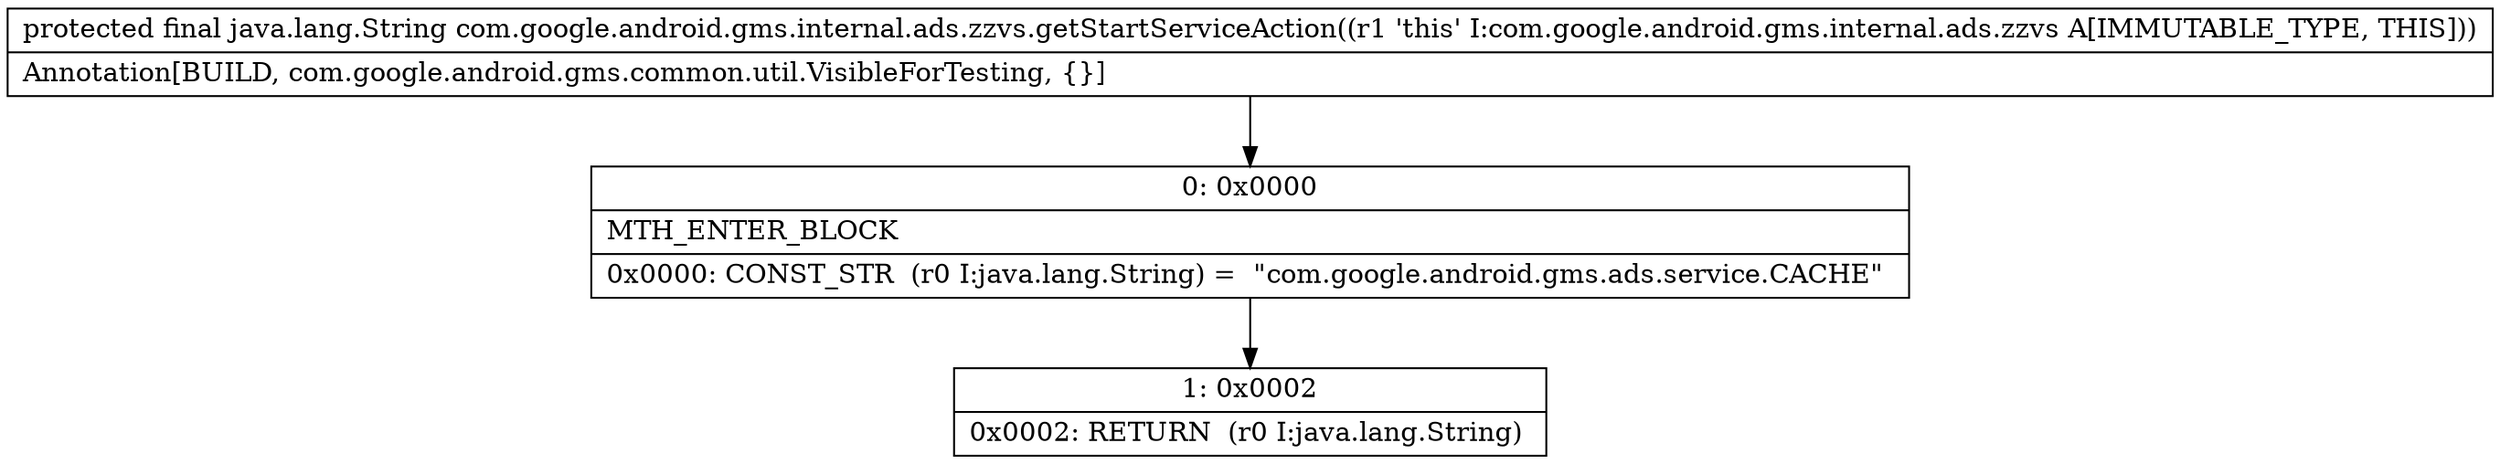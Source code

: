 digraph "CFG forcom.google.android.gms.internal.ads.zzvs.getStartServiceAction()Ljava\/lang\/String;" {
Node_0 [shape=record,label="{0\:\ 0x0000|MTH_ENTER_BLOCK\l|0x0000: CONST_STR  (r0 I:java.lang.String) =  \"com.google.android.gms.ads.service.CACHE\" \l}"];
Node_1 [shape=record,label="{1\:\ 0x0002|0x0002: RETURN  (r0 I:java.lang.String) \l}"];
MethodNode[shape=record,label="{protected final java.lang.String com.google.android.gms.internal.ads.zzvs.getStartServiceAction((r1 'this' I:com.google.android.gms.internal.ads.zzvs A[IMMUTABLE_TYPE, THIS]))  | Annotation[BUILD, com.google.android.gms.common.util.VisibleForTesting, \{\}]\l}"];
MethodNode -> Node_0;
Node_0 -> Node_1;
}

